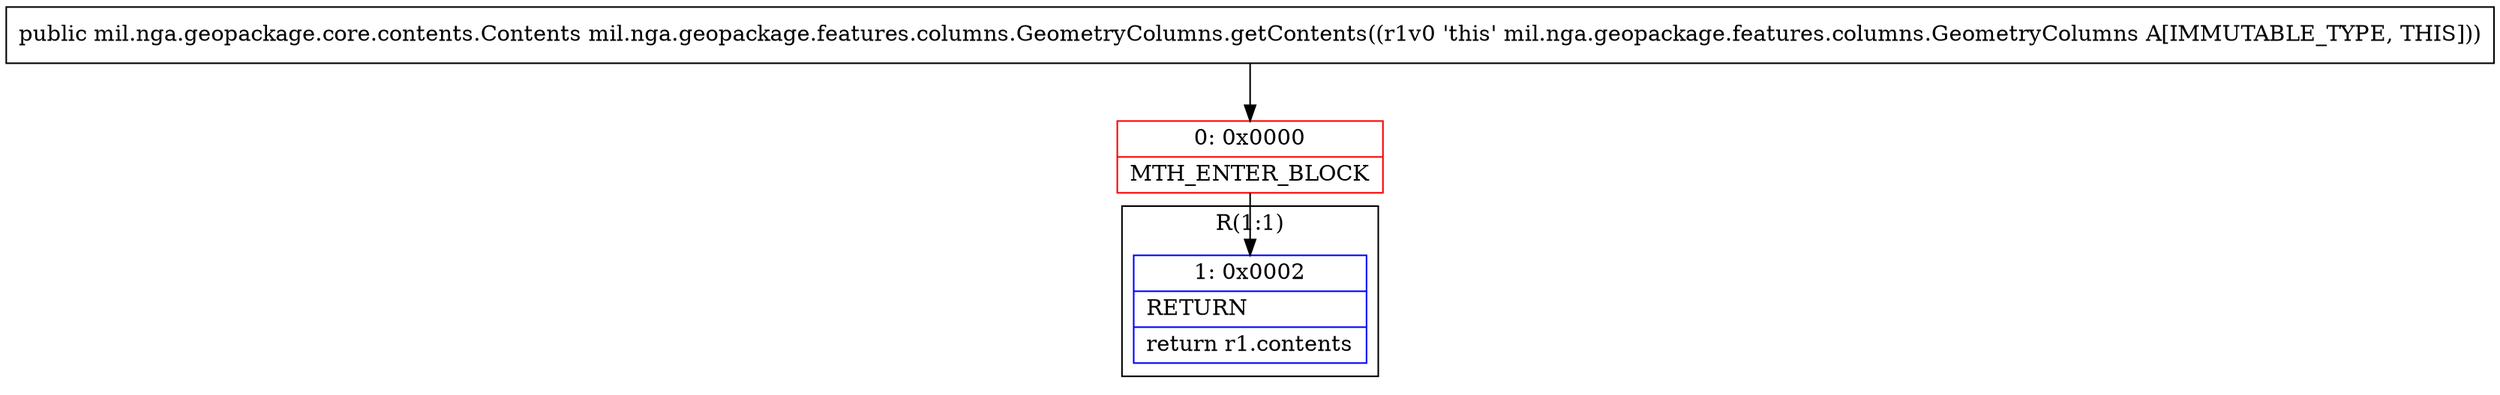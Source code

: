 digraph "CFG formil.nga.geopackage.features.columns.GeometryColumns.getContents()Lmil\/nga\/geopackage\/core\/contents\/Contents;" {
subgraph cluster_Region_1203196147 {
label = "R(1:1)";
node [shape=record,color=blue];
Node_1 [shape=record,label="{1\:\ 0x0002|RETURN\l|return r1.contents\l}"];
}
Node_0 [shape=record,color=red,label="{0\:\ 0x0000|MTH_ENTER_BLOCK\l}"];
MethodNode[shape=record,label="{public mil.nga.geopackage.core.contents.Contents mil.nga.geopackage.features.columns.GeometryColumns.getContents((r1v0 'this' mil.nga.geopackage.features.columns.GeometryColumns A[IMMUTABLE_TYPE, THIS])) }"];
MethodNode -> Node_0;
Node_0 -> Node_1;
}

